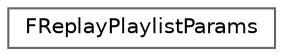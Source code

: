 digraph "Graphical Class Hierarchy"
{
 // INTERACTIVE_SVG=YES
 // LATEX_PDF_SIZE
  bgcolor="transparent";
  edge [fontname=Helvetica,fontsize=10,labelfontname=Helvetica,labelfontsize=10];
  node [fontname=Helvetica,fontsize=10,shape=box,height=0.2,width=0.4];
  rankdir="LR";
  Node0 [id="Node000000",label="FReplayPlaylistParams",height=0.2,width=0.4,color="grey40", fillcolor="white", style="filled",URL="$d0/d80/structFReplayPlaylistParams.html",tooltip="Set of parameters used with UGameInstance::PlayReplayPlatlist to control how the playlist is started."];
}
